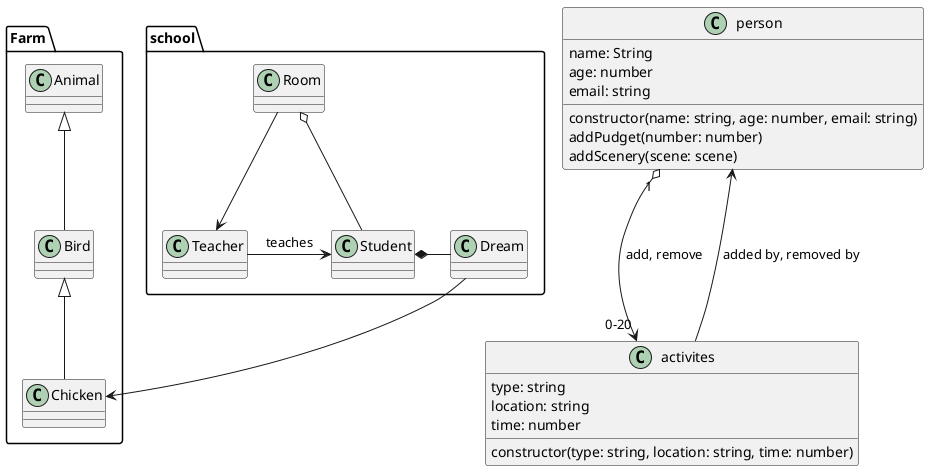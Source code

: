 @startuml travel class diagram 
class person {
  name: String 
  age: number
  email: string 
  constructor(name: string, age: number, email: string)
  addPudget(number: number)
  addScenery(scene: scene)
}

class activites {
  type: string 
  location: string
  time: number
  constructor(type: string, location: string, time: number)
}

person "1" o---> "0-20" activites : add, remove
activites ---> person : added by, removed by
Package school {
class Student {}
class Teacher {}
class Room {}
class Dream {}
}

Student *- Dream
Room o-- Student
Room --> Teacher

Teacher -> Student : teaches

Package Farm {
class Animal{}
class Bird extends Animal{}
class Chicken extends Bird{}
}
Dream --> Chicken



@enduml
